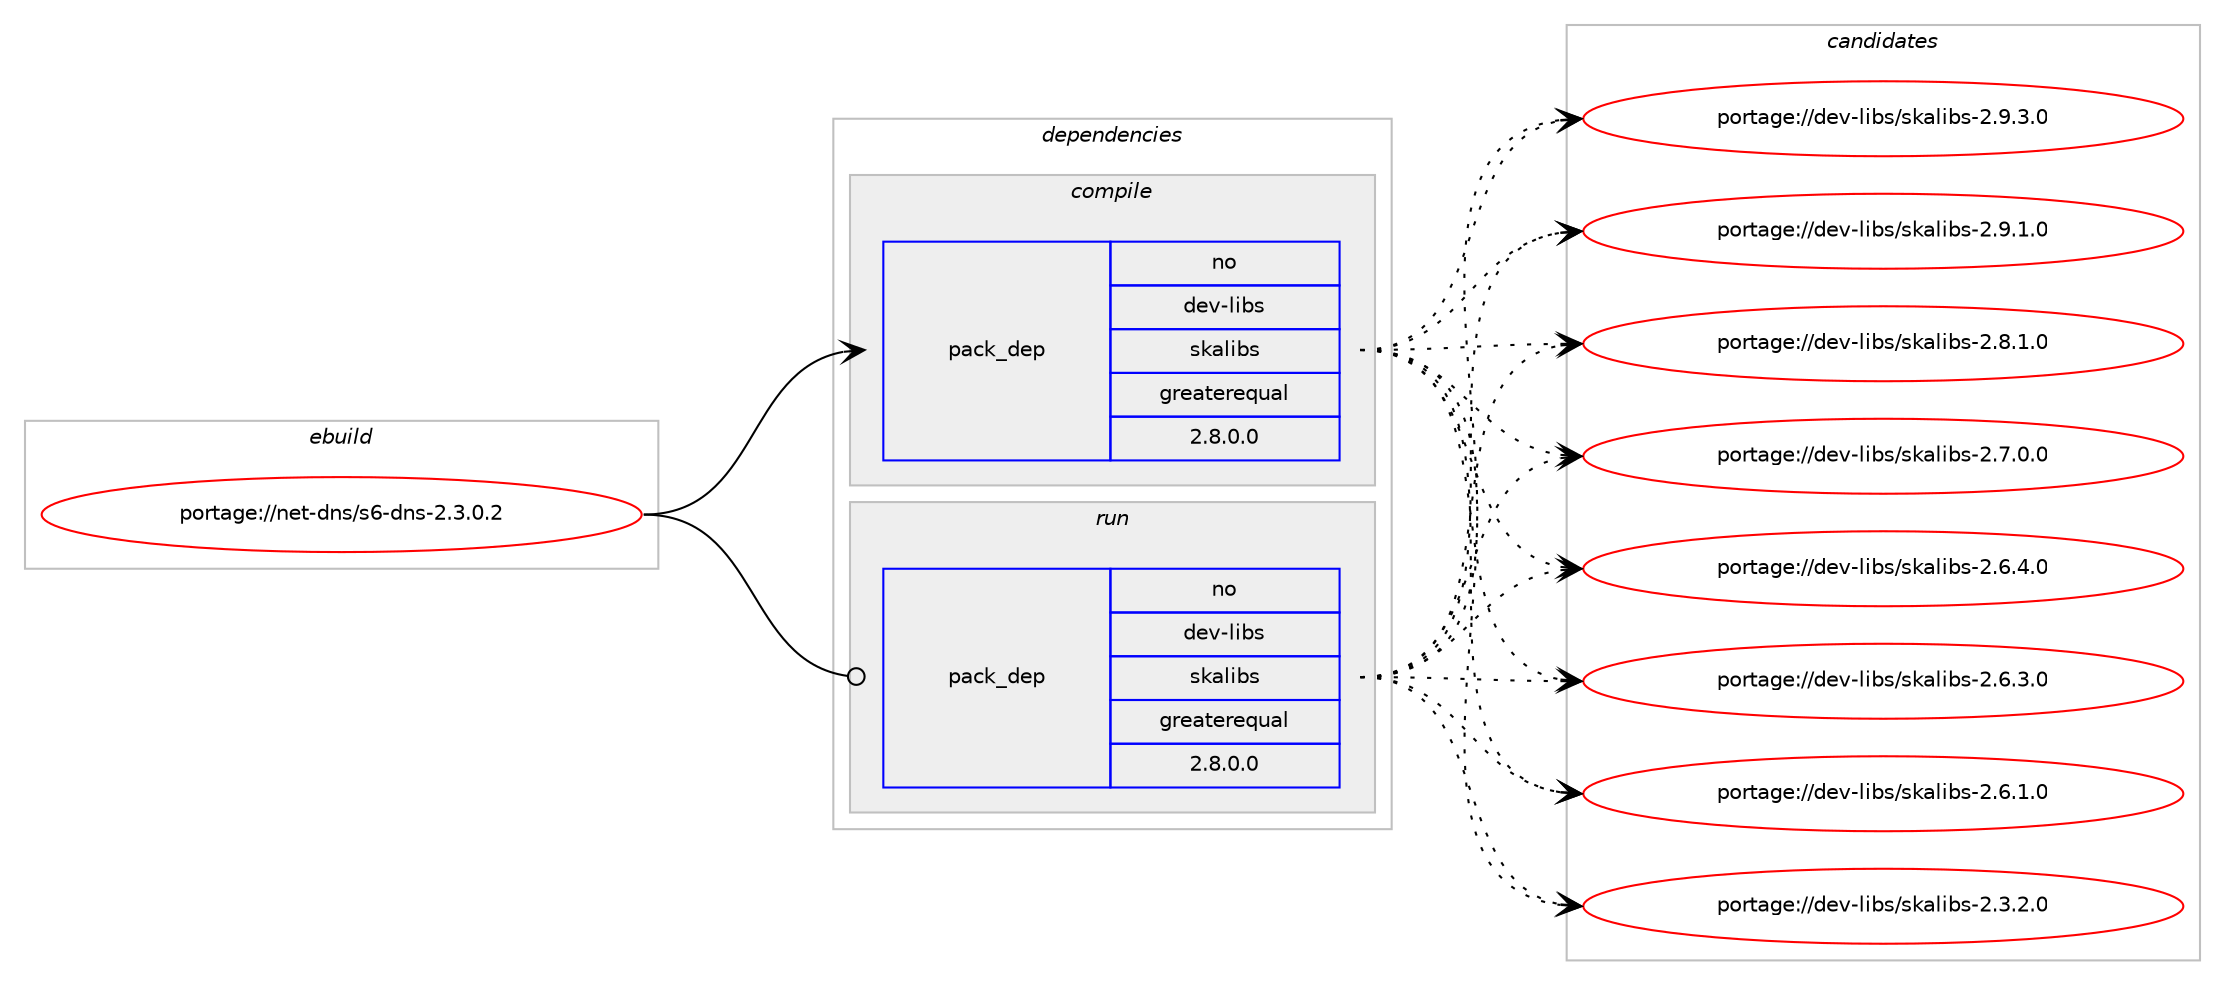 digraph prolog {

# *************
# Graph options
# *************

newrank=true;
concentrate=true;
compound=true;
graph [rankdir=LR,fontname=Helvetica,fontsize=10,ranksep=1.5];#, ranksep=2.5, nodesep=0.2];
edge  [arrowhead=vee];
node  [fontname=Helvetica,fontsize=10];

# **********
# The ebuild
# **********

subgraph cluster_leftcol {
color=gray;
rank=same;
label=<<i>ebuild</i>>;
id [label="portage://net-dns/s6-dns-2.3.0.2", color=red, width=4, href="../net-dns/s6-dns-2.3.0.2.svg"];
}

# ****************
# The dependencies
# ****************

subgraph cluster_midcol {
color=gray;
label=<<i>dependencies</i>>;
subgraph cluster_compile {
fillcolor="#eeeeee";
style=filled;
label=<<i>compile</i>>;
subgraph pack16093 {
dependency23804 [label=<<TABLE BORDER="0" CELLBORDER="1" CELLSPACING="0" CELLPADDING="4" WIDTH="220"><TR><TD ROWSPAN="6" CELLPADDING="30">pack_dep</TD></TR><TR><TD WIDTH="110">no</TD></TR><TR><TD>dev-libs</TD></TR><TR><TD>skalibs</TD></TR><TR><TD>greaterequal</TD></TR><TR><TD>2.8.0.0</TD></TR></TABLE>>, shape=none, color=blue];
}
id:e -> dependency23804:w [weight=20,style="solid",arrowhead="vee"];
}
subgraph cluster_compileandrun {
fillcolor="#eeeeee";
style=filled;
label=<<i>compile and run</i>>;
}
subgraph cluster_run {
fillcolor="#eeeeee";
style=filled;
label=<<i>run</i>>;
subgraph pack16094 {
dependency23805 [label=<<TABLE BORDER="0" CELLBORDER="1" CELLSPACING="0" CELLPADDING="4" WIDTH="220"><TR><TD ROWSPAN="6" CELLPADDING="30">pack_dep</TD></TR><TR><TD WIDTH="110">no</TD></TR><TR><TD>dev-libs</TD></TR><TR><TD>skalibs</TD></TR><TR><TD>greaterequal</TD></TR><TR><TD>2.8.0.0</TD></TR></TABLE>>, shape=none, color=blue];
}
id:e -> dependency23805:w [weight=20,style="solid",arrowhead="odot"];
}
}

# **************
# The candidates
# **************

subgraph cluster_choices {
rank=same;
color=gray;
label=<<i>candidates</i>>;

subgraph choice16093 {
color=black;
nodesep=1;
choice10010111845108105981154711510797108105981154550465746514648 [label="portage://dev-libs/skalibs-2.9.3.0", color=red, width=4,href="../dev-libs/skalibs-2.9.3.0.svg"];
choice10010111845108105981154711510797108105981154550465746494648 [label="portage://dev-libs/skalibs-2.9.1.0", color=red, width=4,href="../dev-libs/skalibs-2.9.1.0.svg"];
choice10010111845108105981154711510797108105981154550465646494648 [label="portage://dev-libs/skalibs-2.8.1.0", color=red, width=4,href="../dev-libs/skalibs-2.8.1.0.svg"];
choice10010111845108105981154711510797108105981154550465546484648 [label="portage://dev-libs/skalibs-2.7.0.0", color=red, width=4,href="../dev-libs/skalibs-2.7.0.0.svg"];
choice10010111845108105981154711510797108105981154550465446524648 [label="portage://dev-libs/skalibs-2.6.4.0", color=red, width=4,href="../dev-libs/skalibs-2.6.4.0.svg"];
choice10010111845108105981154711510797108105981154550465446514648 [label="portage://dev-libs/skalibs-2.6.3.0", color=red, width=4,href="../dev-libs/skalibs-2.6.3.0.svg"];
choice10010111845108105981154711510797108105981154550465446494648 [label="portage://dev-libs/skalibs-2.6.1.0", color=red, width=4,href="../dev-libs/skalibs-2.6.1.0.svg"];
choice10010111845108105981154711510797108105981154550465146504648 [label="portage://dev-libs/skalibs-2.3.2.0", color=red, width=4,href="../dev-libs/skalibs-2.3.2.0.svg"];
dependency23804:e -> choice10010111845108105981154711510797108105981154550465746514648:w [style=dotted,weight="100"];
dependency23804:e -> choice10010111845108105981154711510797108105981154550465746494648:w [style=dotted,weight="100"];
dependency23804:e -> choice10010111845108105981154711510797108105981154550465646494648:w [style=dotted,weight="100"];
dependency23804:e -> choice10010111845108105981154711510797108105981154550465546484648:w [style=dotted,weight="100"];
dependency23804:e -> choice10010111845108105981154711510797108105981154550465446524648:w [style=dotted,weight="100"];
dependency23804:e -> choice10010111845108105981154711510797108105981154550465446514648:w [style=dotted,weight="100"];
dependency23804:e -> choice10010111845108105981154711510797108105981154550465446494648:w [style=dotted,weight="100"];
dependency23804:e -> choice10010111845108105981154711510797108105981154550465146504648:w [style=dotted,weight="100"];
}
subgraph choice16094 {
color=black;
nodesep=1;
choice10010111845108105981154711510797108105981154550465746514648 [label="portage://dev-libs/skalibs-2.9.3.0", color=red, width=4,href="../dev-libs/skalibs-2.9.3.0.svg"];
choice10010111845108105981154711510797108105981154550465746494648 [label="portage://dev-libs/skalibs-2.9.1.0", color=red, width=4,href="../dev-libs/skalibs-2.9.1.0.svg"];
choice10010111845108105981154711510797108105981154550465646494648 [label="portage://dev-libs/skalibs-2.8.1.0", color=red, width=4,href="../dev-libs/skalibs-2.8.1.0.svg"];
choice10010111845108105981154711510797108105981154550465546484648 [label="portage://dev-libs/skalibs-2.7.0.0", color=red, width=4,href="../dev-libs/skalibs-2.7.0.0.svg"];
choice10010111845108105981154711510797108105981154550465446524648 [label="portage://dev-libs/skalibs-2.6.4.0", color=red, width=4,href="../dev-libs/skalibs-2.6.4.0.svg"];
choice10010111845108105981154711510797108105981154550465446514648 [label="portage://dev-libs/skalibs-2.6.3.0", color=red, width=4,href="../dev-libs/skalibs-2.6.3.0.svg"];
choice10010111845108105981154711510797108105981154550465446494648 [label="portage://dev-libs/skalibs-2.6.1.0", color=red, width=4,href="../dev-libs/skalibs-2.6.1.0.svg"];
choice10010111845108105981154711510797108105981154550465146504648 [label="portage://dev-libs/skalibs-2.3.2.0", color=red, width=4,href="../dev-libs/skalibs-2.3.2.0.svg"];
dependency23805:e -> choice10010111845108105981154711510797108105981154550465746514648:w [style=dotted,weight="100"];
dependency23805:e -> choice10010111845108105981154711510797108105981154550465746494648:w [style=dotted,weight="100"];
dependency23805:e -> choice10010111845108105981154711510797108105981154550465646494648:w [style=dotted,weight="100"];
dependency23805:e -> choice10010111845108105981154711510797108105981154550465546484648:w [style=dotted,weight="100"];
dependency23805:e -> choice10010111845108105981154711510797108105981154550465446524648:w [style=dotted,weight="100"];
dependency23805:e -> choice10010111845108105981154711510797108105981154550465446514648:w [style=dotted,weight="100"];
dependency23805:e -> choice10010111845108105981154711510797108105981154550465446494648:w [style=dotted,weight="100"];
dependency23805:e -> choice10010111845108105981154711510797108105981154550465146504648:w [style=dotted,weight="100"];
}
}

}
